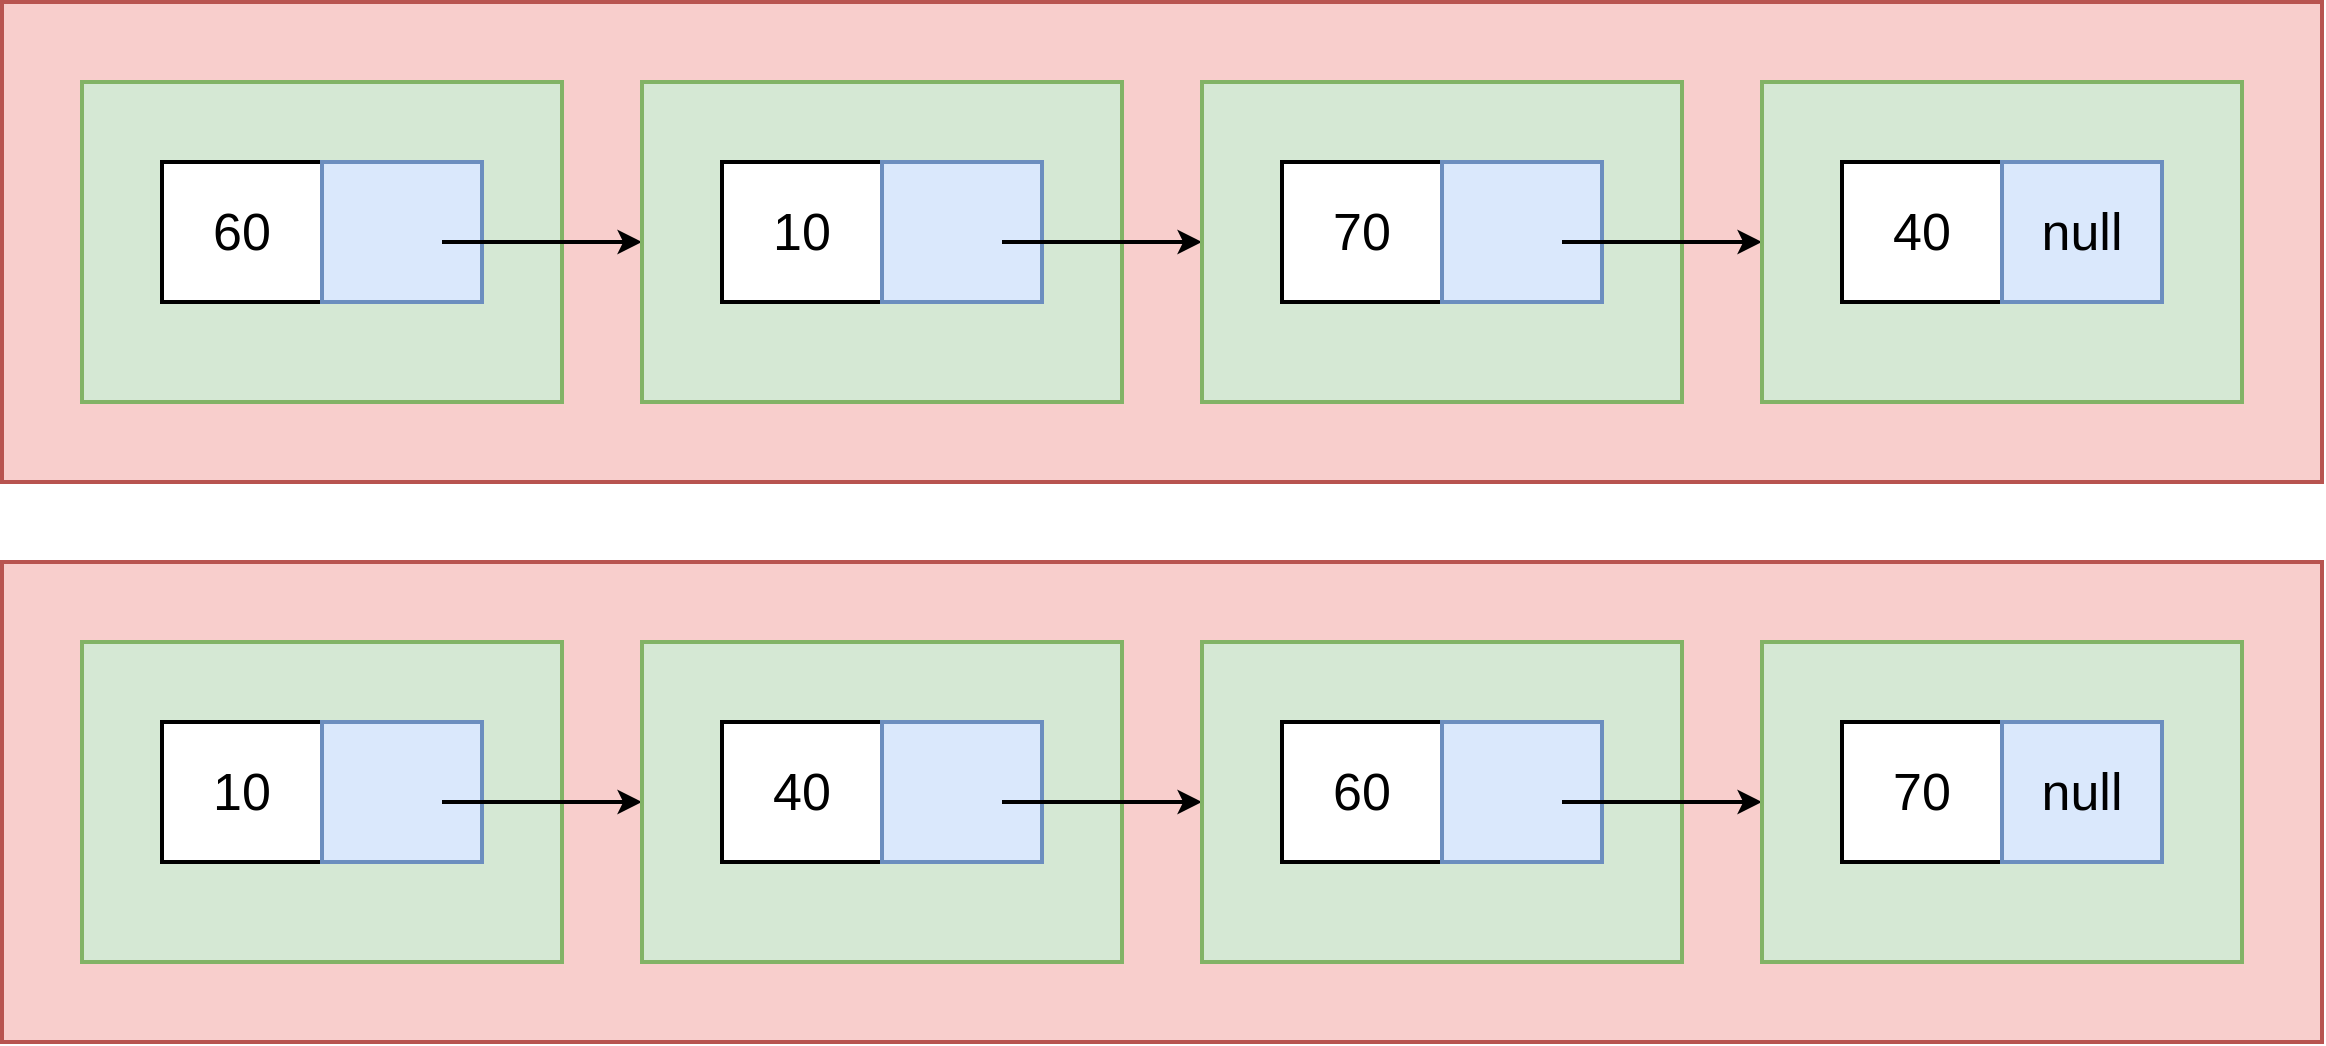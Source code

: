 <mxfile version="24.7.16">
  <diagram name="Page-1" id="xOW2Yr25KGhknFhVnNgD">
    <mxGraphModel dx="2074" dy="676" grid="1" gridSize="10" guides="1" tooltips="1" connect="1" arrows="1" fold="1" page="1" pageScale="1" pageWidth="850" pageHeight="1100" math="0" shadow="0">
      <root>
        <mxCell id="0" />
        <mxCell id="1" parent="0" />
        <mxCell id="cefyBClC8OjnCOKbiYOL-17" value="" style="rounded=0;whiteSpace=wrap;html=1;fillColor=#f8cecc;strokeColor=#b85450;strokeWidth=2;fontSize=26;" vertex="1" parent="1">
          <mxGeometry y="40" width="1160" height="240" as="geometry" />
        </mxCell>
        <mxCell id="cefyBClC8OjnCOKbiYOL-3" value="" style="rounded=0;whiteSpace=wrap;html=1;fillColor=#d5e8d4;strokeColor=#82b366;strokeWidth=2;fontSize=26;" vertex="1" parent="1">
          <mxGeometry x="40" y="80" width="240" height="160" as="geometry" />
        </mxCell>
        <mxCell id="cefyBClC8OjnCOKbiYOL-1" value="60" style="rounded=0;whiteSpace=wrap;html=1;strokeWidth=2;fontSize=26;" vertex="1" parent="1">
          <mxGeometry x="80" y="120" width="80" height="70" as="geometry" />
        </mxCell>
        <mxCell id="cefyBClC8OjnCOKbiYOL-2" value="" style="rounded=0;whiteSpace=wrap;html=1;fillColor=#dae8fc;strokeColor=#6c8ebf;strokeWidth=2;fontSize=26;" vertex="1" parent="1">
          <mxGeometry x="160" y="120" width="80" height="70" as="geometry" />
        </mxCell>
        <mxCell id="cefyBClC8OjnCOKbiYOL-4" value="" style="endArrow=classic;html=1;rounded=0;strokeWidth=2;fontSize=26;" edge="1" parent="1">
          <mxGeometry width="50" height="50" relative="1" as="geometry">
            <mxPoint x="220" y="160" as="sourcePoint" />
            <mxPoint x="320" y="160" as="targetPoint" />
          </mxGeometry>
        </mxCell>
        <mxCell id="cefyBClC8OjnCOKbiYOL-5" value="" style="rounded=0;whiteSpace=wrap;html=1;fillColor=#d5e8d4;strokeColor=#82b366;strokeWidth=2;fontSize=26;" vertex="1" parent="1">
          <mxGeometry x="320" y="80" width="240" height="160" as="geometry" />
        </mxCell>
        <mxCell id="cefyBClC8OjnCOKbiYOL-6" value="10" style="rounded=0;whiteSpace=wrap;html=1;strokeWidth=2;fontSize=26;" vertex="1" parent="1">
          <mxGeometry x="360" y="120" width="80" height="70" as="geometry" />
        </mxCell>
        <mxCell id="cefyBClC8OjnCOKbiYOL-7" value="" style="rounded=0;whiteSpace=wrap;html=1;fillColor=#dae8fc;strokeColor=#6c8ebf;strokeWidth=2;fontSize=26;" vertex="1" parent="1">
          <mxGeometry x="440" y="120" width="80" height="70" as="geometry" />
        </mxCell>
        <mxCell id="cefyBClC8OjnCOKbiYOL-8" value="" style="endArrow=classic;html=1;rounded=0;strokeWidth=2;fontSize=26;" edge="1" parent="1">
          <mxGeometry width="50" height="50" relative="1" as="geometry">
            <mxPoint x="500" y="160" as="sourcePoint" />
            <mxPoint x="600" y="160" as="targetPoint" />
          </mxGeometry>
        </mxCell>
        <mxCell id="cefyBClC8OjnCOKbiYOL-9" value="" style="rounded=0;whiteSpace=wrap;html=1;fillColor=#d5e8d4;strokeColor=#82b366;strokeWidth=2;fontSize=26;" vertex="1" parent="1">
          <mxGeometry x="600" y="80" width="240" height="160" as="geometry" />
        </mxCell>
        <mxCell id="cefyBClC8OjnCOKbiYOL-10" value="70" style="rounded=0;whiteSpace=wrap;html=1;strokeWidth=2;fontSize=26;" vertex="1" parent="1">
          <mxGeometry x="640" y="120" width="80" height="70" as="geometry" />
        </mxCell>
        <mxCell id="cefyBClC8OjnCOKbiYOL-11" value="" style="rounded=0;whiteSpace=wrap;html=1;fillColor=#dae8fc;strokeColor=#6c8ebf;strokeWidth=2;fontSize=26;" vertex="1" parent="1">
          <mxGeometry x="720" y="120" width="80" height="70" as="geometry" />
        </mxCell>
        <mxCell id="cefyBClC8OjnCOKbiYOL-12" value="" style="endArrow=classic;html=1;rounded=0;strokeWidth=2;fontSize=26;" edge="1" parent="1">
          <mxGeometry width="50" height="50" relative="1" as="geometry">
            <mxPoint x="780" y="160" as="sourcePoint" />
            <mxPoint x="880" y="160" as="targetPoint" />
          </mxGeometry>
        </mxCell>
        <mxCell id="cefyBClC8OjnCOKbiYOL-13" value="" style="rounded=0;whiteSpace=wrap;html=1;fillColor=#d5e8d4;strokeColor=#82b366;strokeWidth=2;fontSize=26;" vertex="1" parent="1">
          <mxGeometry x="880" y="80" width="240" height="160" as="geometry" />
        </mxCell>
        <mxCell id="cefyBClC8OjnCOKbiYOL-14" value="40" style="rounded=0;whiteSpace=wrap;html=1;strokeWidth=2;fontSize=26;" vertex="1" parent="1">
          <mxGeometry x="920" y="120" width="80" height="70" as="geometry" />
        </mxCell>
        <mxCell id="cefyBClC8OjnCOKbiYOL-15" value="null" style="rounded=0;whiteSpace=wrap;html=1;fillColor=#dae8fc;strokeColor=#6c8ebf;strokeWidth=2;fontSize=26;" vertex="1" parent="1">
          <mxGeometry x="1000" y="120" width="80" height="70" as="geometry" />
        </mxCell>
        <mxCell id="cefyBClC8OjnCOKbiYOL-18" value="" style="rounded=0;whiteSpace=wrap;html=1;fillColor=#f8cecc;strokeColor=#b85450;strokeWidth=2;fontSize=26;" vertex="1" parent="1">
          <mxGeometry y="320" width="1160" height="240" as="geometry" />
        </mxCell>
        <mxCell id="cefyBClC8OjnCOKbiYOL-19" value="" style="rounded=0;whiteSpace=wrap;html=1;fillColor=#d5e8d4;strokeColor=#82b366;strokeWidth=2;fontSize=26;" vertex="1" parent="1">
          <mxGeometry x="40" y="360" width="240" height="160" as="geometry" />
        </mxCell>
        <mxCell id="cefyBClC8OjnCOKbiYOL-20" value="10" style="rounded=0;whiteSpace=wrap;html=1;strokeWidth=2;fontSize=26;" vertex="1" parent="1">
          <mxGeometry x="80" y="400" width="80" height="70" as="geometry" />
        </mxCell>
        <mxCell id="cefyBClC8OjnCOKbiYOL-21" value="" style="rounded=0;whiteSpace=wrap;html=1;fillColor=#dae8fc;strokeColor=#6c8ebf;strokeWidth=2;fontSize=26;" vertex="1" parent="1">
          <mxGeometry x="160" y="400" width="80" height="70" as="geometry" />
        </mxCell>
        <mxCell id="cefyBClC8OjnCOKbiYOL-22" value="" style="endArrow=classic;html=1;rounded=0;strokeWidth=2;fontSize=26;" edge="1" parent="1">
          <mxGeometry width="50" height="50" relative="1" as="geometry">
            <mxPoint x="220" y="440" as="sourcePoint" />
            <mxPoint x="320" y="440" as="targetPoint" />
          </mxGeometry>
        </mxCell>
        <mxCell id="cefyBClC8OjnCOKbiYOL-23" value="" style="rounded=0;whiteSpace=wrap;html=1;fillColor=#d5e8d4;strokeColor=#82b366;strokeWidth=2;fontSize=26;" vertex="1" parent="1">
          <mxGeometry x="320" y="360" width="240" height="160" as="geometry" />
        </mxCell>
        <mxCell id="cefyBClC8OjnCOKbiYOL-24" value="40" style="rounded=0;whiteSpace=wrap;html=1;strokeWidth=2;fontSize=26;" vertex="1" parent="1">
          <mxGeometry x="360" y="400" width="80" height="70" as="geometry" />
        </mxCell>
        <mxCell id="cefyBClC8OjnCOKbiYOL-25" value="" style="rounded=0;whiteSpace=wrap;html=1;fillColor=#dae8fc;strokeColor=#6c8ebf;strokeWidth=2;fontSize=26;" vertex="1" parent="1">
          <mxGeometry x="440" y="400" width="80" height="70" as="geometry" />
        </mxCell>
        <mxCell id="cefyBClC8OjnCOKbiYOL-26" value="" style="endArrow=classic;html=1;rounded=0;strokeWidth=2;fontSize=26;" edge="1" parent="1">
          <mxGeometry width="50" height="50" relative="1" as="geometry">
            <mxPoint x="500" y="440" as="sourcePoint" />
            <mxPoint x="600" y="440" as="targetPoint" />
          </mxGeometry>
        </mxCell>
        <mxCell id="cefyBClC8OjnCOKbiYOL-27" value="" style="rounded=0;whiteSpace=wrap;html=1;fillColor=#d5e8d4;strokeColor=#82b366;strokeWidth=2;fontSize=26;" vertex="1" parent="1">
          <mxGeometry x="600" y="360" width="240" height="160" as="geometry" />
        </mxCell>
        <mxCell id="cefyBClC8OjnCOKbiYOL-28" value="60" style="rounded=0;whiteSpace=wrap;html=1;strokeWidth=2;fontSize=26;" vertex="1" parent="1">
          <mxGeometry x="640" y="400" width="80" height="70" as="geometry" />
        </mxCell>
        <mxCell id="cefyBClC8OjnCOKbiYOL-29" value="" style="rounded=0;whiteSpace=wrap;html=1;fillColor=#dae8fc;strokeColor=#6c8ebf;strokeWidth=2;fontSize=26;" vertex="1" parent="1">
          <mxGeometry x="720" y="400" width="80" height="70" as="geometry" />
        </mxCell>
        <mxCell id="cefyBClC8OjnCOKbiYOL-30" value="" style="endArrow=classic;html=1;rounded=0;strokeWidth=2;fontSize=26;" edge="1" parent="1">
          <mxGeometry width="50" height="50" relative="1" as="geometry">
            <mxPoint x="780" y="440" as="sourcePoint" />
            <mxPoint x="880" y="440" as="targetPoint" />
          </mxGeometry>
        </mxCell>
        <mxCell id="cefyBClC8OjnCOKbiYOL-31" value="" style="rounded=0;whiteSpace=wrap;html=1;fillColor=#d5e8d4;strokeColor=#82b366;strokeWidth=2;fontSize=26;" vertex="1" parent="1">
          <mxGeometry x="880" y="360" width="240" height="160" as="geometry" />
        </mxCell>
        <mxCell id="cefyBClC8OjnCOKbiYOL-32" value="70" style="rounded=0;whiteSpace=wrap;html=1;strokeWidth=2;fontSize=26;" vertex="1" parent="1">
          <mxGeometry x="920" y="400" width="80" height="70" as="geometry" />
        </mxCell>
        <mxCell id="cefyBClC8OjnCOKbiYOL-33" value="null" style="rounded=0;whiteSpace=wrap;html=1;fillColor=#dae8fc;strokeColor=#6c8ebf;strokeWidth=2;fontSize=26;" vertex="1" parent="1">
          <mxGeometry x="1000" y="400" width="80" height="70" as="geometry" />
        </mxCell>
      </root>
    </mxGraphModel>
  </diagram>
</mxfile>
